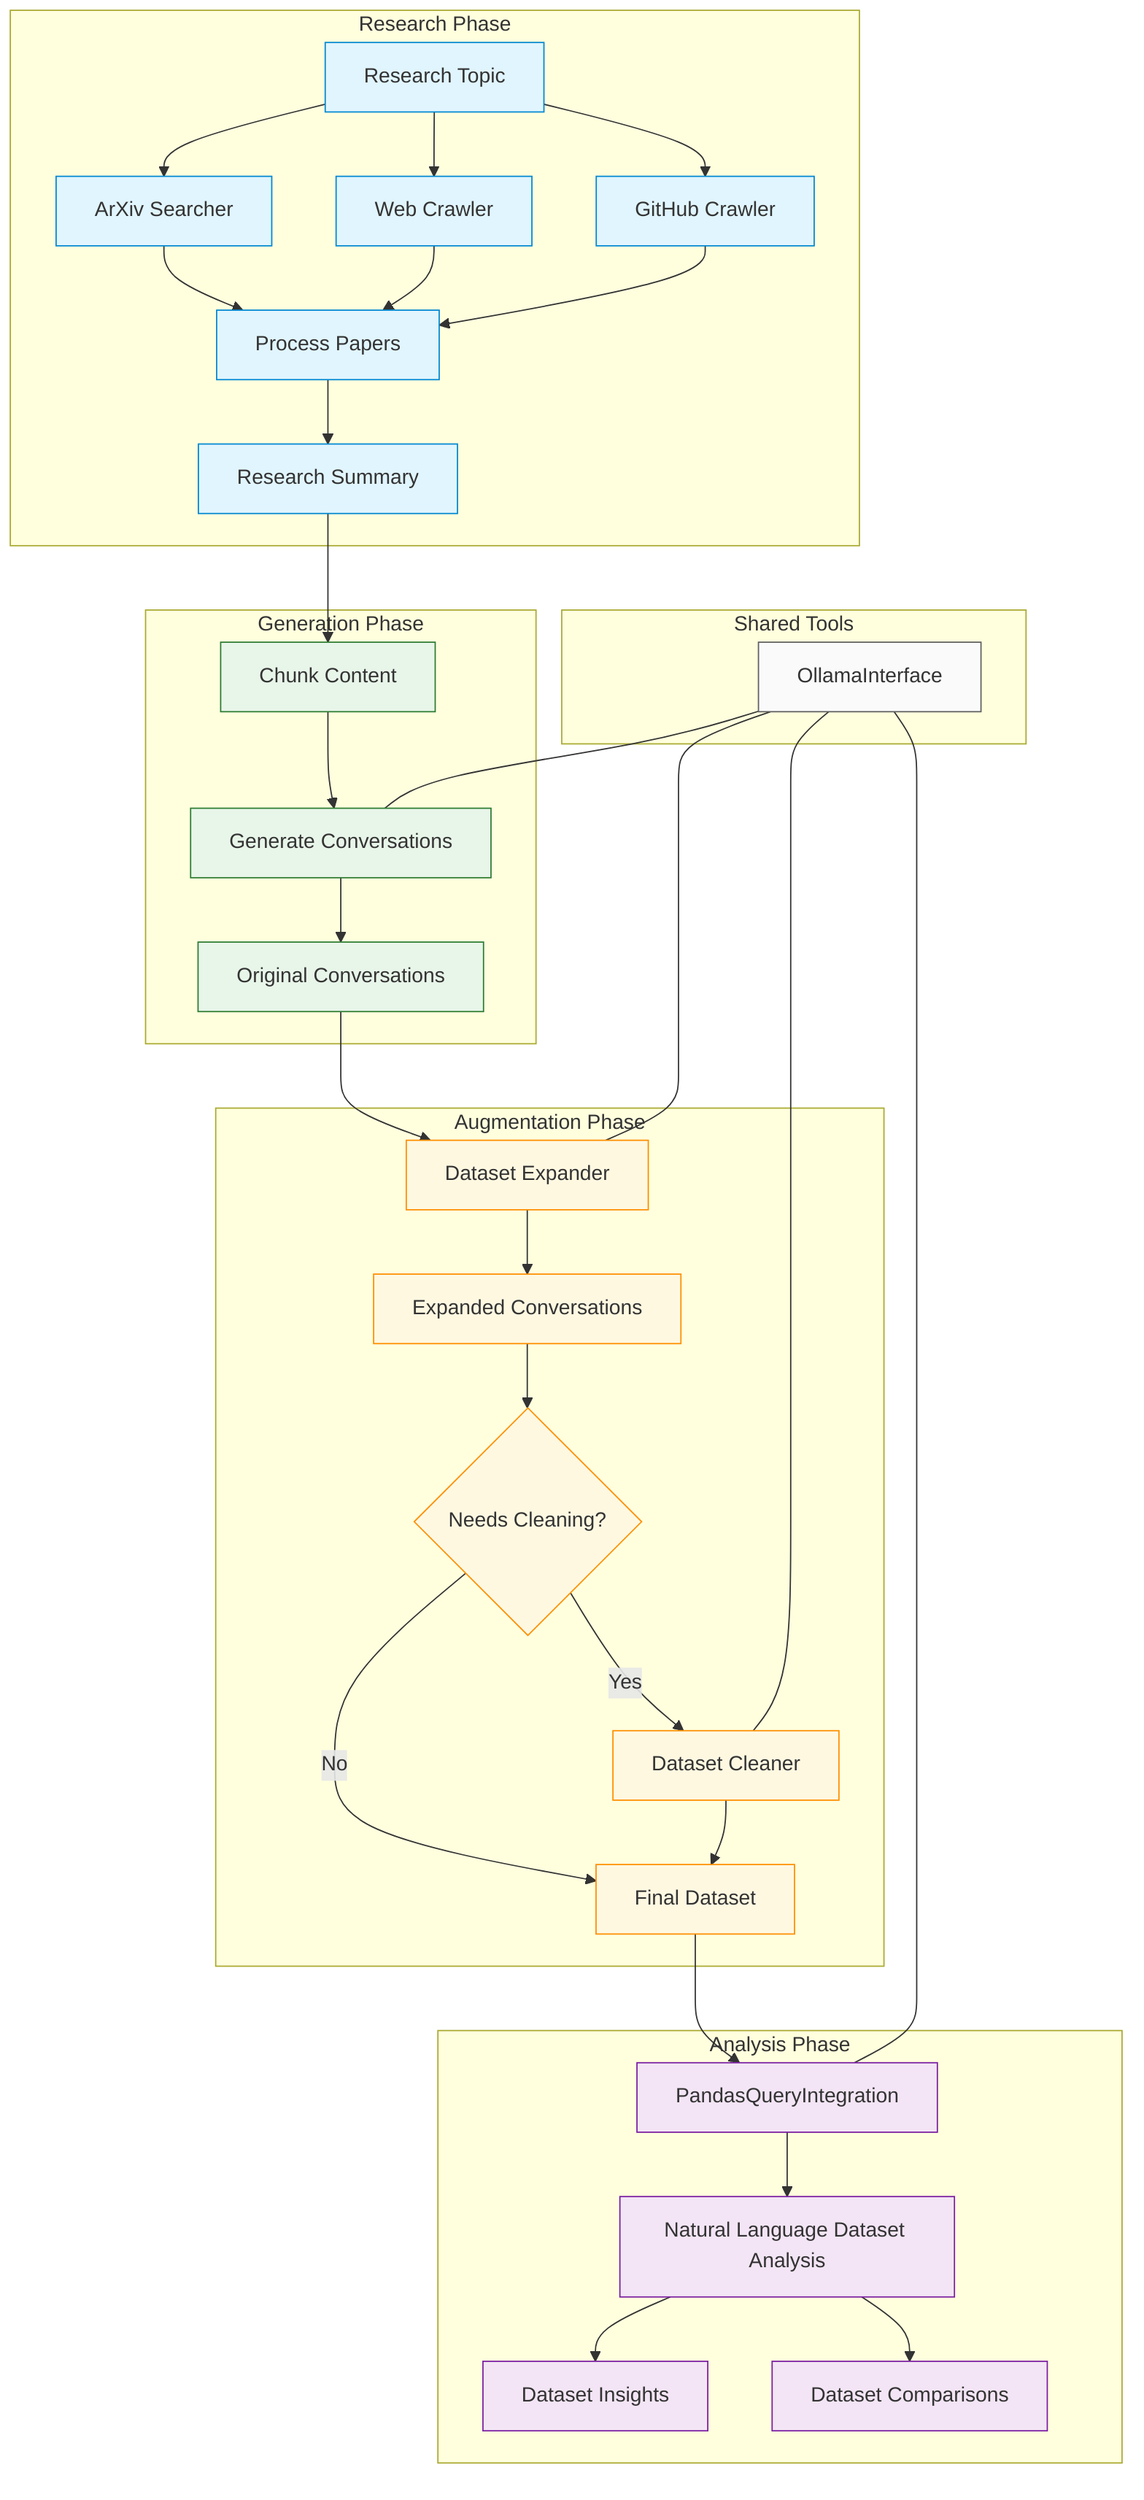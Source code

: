 flowchart TD
    subgraph Research["Research Phase"]
        A[Research Topic] --> B[ArXiv Searcher]
        A --> C[Web Crawler]
        A --> D[GitHub Crawler]
        B --> E[Process Papers]
        C --> E
        D --> E
        E --> F[Research Summary]
    end
    
    subgraph Generation["Generation Phase"]
        F --> G[Chunk Content]
        G --> H[Generate Conversations]
        H --> I[Original Conversations]
    end
    
    subgraph Augmentation["Augmentation Phase"]
        I --> J[Dataset Expander]
        J --> K[Expanded Conversations]
        K --> L{Needs Cleaning?}
        L -- Yes --> M[Dataset Cleaner]
        L -- No --> N[Final Dataset]
        M --> N
    end
    
    subgraph Analysis["Analysis Phase"]
        N --> O[PandasQueryIntegration]
        O --> P[Natural Language Dataset Analysis]
        P --> Q[Dataset Insights]
        P --> R[Dataset Comparisons]
    end
    
    subgraph Tools["Shared Tools"]
        S[OllamaInterface] --- H
        S --- J
        S --- M
        S --- O
    end
    
    classDef research fill:#e1f5fe,stroke:#0288d1
    classDef generation fill:#e8f5e9,stroke:#2e7d32
    classDef augmentation fill:#fff8e1,stroke:#ff8f00
    classDef analysis fill:#f3e5f5,stroke:#7b1fa2
    classDef tools fill:#fafafa,stroke:#616161
    
    class A,B,C,D,E,F research
    class G,H,I generation
    class J,K,L,M,N augmentation
    class O,P,Q,R analysis
    class S tools